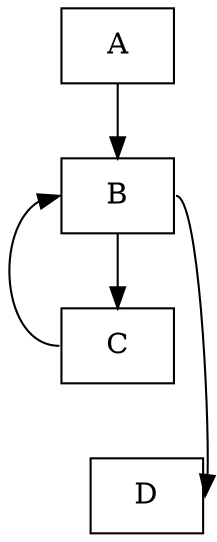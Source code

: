 strict digraph {
  node[shape=box];
  B0 [label=A];
  B3 [label=D];
  subgraph loop1 {
    label=loop1;
    B1 [label=B];
    B2 [label=C];
  }
  B0 -> B1;
  B1 -> B2;
  B2 -> B1 [headport=w,tailport=w];
  B1 -> B3 [headport=e,tailport=e];
  B2 -> B3 [style=invis];
}

